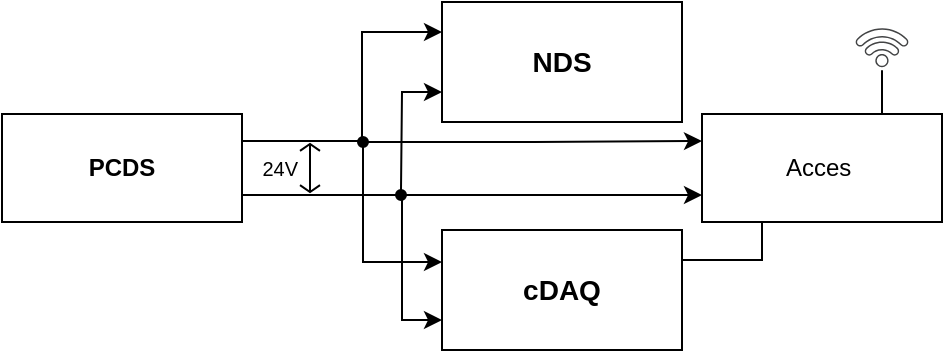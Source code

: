 <mxfile version="20.6.2" type="github">
  <diagram id="OHAgsnlhURnVh-o_5aFd" name="Page-1">
    <mxGraphModel dx="731" dy="356" grid="1" gridSize="10" guides="1" tooltips="1" connect="1" arrows="1" fold="1" page="1" pageScale="1" pageWidth="1169" pageHeight="827" math="0" shadow="0">
      <root>
        <mxCell id="0" />
        <mxCell id="1" parent="0" />
        <mxCell id="W_sDVHE6St3SvDxYg9yA-22" style="edgeStyle=elbowEdgeStyle;rounded=0;orthogonalLoop=1;jettySize=auto;html=1;exitX=1;exitY=0.25;exitDx=0;exitDy=0;endArrow=classic;endFill=1;entryX=0;entryY=0.25;entryDx=0;entryDy=0;" edge="1" parent="1" source="W_sDVHE6St3SvDxYg9yA-23" target="W_sDVHE6St3SvDxYg9yA-26">
          <mxGeometry relative="1" as="geometry">
            <mxPoint x="350" y="311.059" as="targetPoint" />
            <Array as="points">
              <mxPoint x="340" y="290" />
            </Array>
          </mxGeometry>
        </mxCell>
        <mxCell id="W_sDVHE6St3SvDxYg9yA-23" value="&lt;b&gt;PCDS&lt;/b&gt;" style="rounded=0;whiteSpace=wrap;html=1;" vertex="1" parent="1">
          <mxGeometry x="160" y="296" width="120" height="54" as="geometry" />
        </mxCell>
        <mxCell id="W_sDVHE6St3SvDxYg9yA-24" style="edgeStyle=orthogonalEdgeStyle;rounded=0;orthogonalLoop=1;jettySize=auto;html=1;exitX=0;exitY=0.75;exitDx=0;exitDy=0;endArrow=none;endFill=0;startArrow=classic;startFill=1;" edge="1" parent="1" source="W_sDVHE6St3SvDxYg9yA-25">
          <mxGeometry relative="1" as="geometry">
            <mxPoint x="360" y="336" as="targetPoint" />
            <mxPoint x="380" y="395" as="sourcePoint" />
          </mxGeometry>
        </mxCell>
        <mxCell id="W_sDVHE6St3SvDxYg9yA-44" style="edgeStyle=orthogonalEdgeStyle;rounded=0;orthogonalLoop=1;jettySize=auto;html=1;exitX=1;exitY=0.25;exitDx=0;exitDy=0;entryX=0.25;entryY=1;entryDx=0;entryDy=0;endArrow=none;endFill=0;strokeColor=#000000;" edge="1" parent="1" source="W_sDVHE6St3SvDxYg9yA-25" target="W_sDVHE6St3SvDxYg9yA-40">
          <mxGeometry relative="1" as="geometry">
            <Array as="points">
              <mxPoint x="540" y="369" />
            </Array>
          </mxGeometry>
        </mxCell>
        <mxCell id="W_sDVHE6St3SvDxYg9yA-25" value="&lt;span style=&quot;font-size: 14px;&quot;&gt;&lt;b&gt;cDAQ&lt;/b&gt;&lt;/span&gt;" style="rounded=0;whiteSpace=wrap;html=1;" vertex="1" parent="1">
          <mxGeometry x="380" y="354" width="120" height="60" as="geometry" />
        </mxCell>
        <mxCell id="W_sDVHE6St3SvDxYg9yA-26" value="&lt;b&gt;&lt;font style=&quot;font-size: 14px;&quot;&gt;NDS&lt;/font&gt;&lt;/b&gt;" style="rounded=0;whiteSpace=wrap;html=1;" vertex="1" parent="1">
          <mxGeometry x="380" y="240" width="120" height="60" as="geometry" />
        </mxCell>
        <mxCell id="W_sDVHE6St3SvDxYg9yA-31" style="edgeStyle=elbowEdgeStyle;rounded=0;orthogonalLoop=1;jettySize=auto;html=1;exitX=0.5;exitY=0;exitDx=0;exitDy=0;endArrow=classic;endFill=1;entryX=0;entryY=0.75;entryDx=0;entryDy=0;startArrow=none;" edge="1" parent="1" target="W_sDVHE6St3SvDxYg9yA-26">
          <mxGeometry relative="1" as="geometry">
            <mxPoint x="380" y="295" as="targetPoint" />
            <mxPoint x="359.5" y="334" as="sourcePoint" />
            <Array as="points">
              <mxPoint x="360" y="320" />
            </Array>
          </mxGeometry>
        </mxCell>
        <mxCell id="W_sDVHE6St3SvDxYg9yA-32" value="" style="edgeStyle=orthogonalEdgeStyle;rounded=0;orthogonalLoop=1;jettySize=auto;html=1;endArrow=none;endFill=0;startArrow=classic;startFill=1;entryX=0.5;entryY=1;entryDx=0;entryDy=0;" edge="1" parent="1">
          <mxGeometry relative="1" as="geometry">
            <mxPoint x="340.5" y="312.5" as="targetPoint" />
            <mxPoint x="380" y="370" as="sourcePoint" />
            <Array as="points">
              <mxPoint x="370" y="370" />
              <mxPoint x="370" y="370" />
              <mxPoint x="340" y="370" />
            </Array>
          </mxGeometry>
        </mxCell>
        <mxCell id="W_sDVHE6St3SvDxYg9yA-33" value="" style="edgeStyle=elbowEdgeStyle;rounded=0;orthogonalLoop=1;jettySize=auto;html=1;exitX=1;exitY=0.75;exitDx=0;exitDy=0;endArrow=none;endFill=1;entryX=0;entryY=0.5;entryDx=0;entryDy=0;" edge="1" parent="1" target="W_sDVHE6St3SvDxYg9yA-35" source="W_sDVHE6St3SvDxYg9yA-23">
          <mxGeometry relative="1" as="geometry">
            <mxPoint x="356.257" y="335.937" as="targetPoint" />
            <mxPoint x="310" y="336.0" as="sourcePoint" />
            <Array as="points" />
          </mxGeometry>
        </mxCell>
        <mxCell id="W_sDVHE6St3SvDxYg9yA-34" value="" style="ellipse;whiteSpace=wrap;html=1;fillColor=#000000;aspect=fixed;" vertex="1" parent="1">
          <mxGeometry x="338" y="307.5" width="5" height="5" as="geometry" />
        </mxCell>
        <mxCell id="W_sDVHE6St3SvDxYg9yA-35" value="" style="ellipse;whiteSpace=wrap;html=1;fillColor=#000000;aspect=fixed;" vertex="1" parent="1">
          <mxGeometry x="357" y="334" width="5" height="5" as="geometry" />
        </mxCell>
        <mxCell id="W_sDVHE6St3SvDxYg9yA-18" value="24V" style="labelPosition=left;align=right;shape=mxgraph.electrical.signal_sources.voltage;shadow=0;dashed=0;strokeWidth=1;fontSize=10;html=1;direction=west;flipV=0;flipH=1;verticalLabelPosition=middle;verticalAlign=middle;" vertex="1" parent="1">
          <mxGeometry x="309" y="311" width="10" height="24" as="geometry" />
        </mxCell>
        <mxCell id="W_sDVHE6St3SvDxYg9yA-42" style="edgeStyle=orthogonalEdgeStyle;rounded=0;orthogonalLoop=1;jettySize=auto;html=1;exitX=1;exitY=0.5;exitDx=0;exitDy=0;entryX=0;entryY=0.25;entryDx=0;entryDy=0;" edge="1" parent="1" source="W_sDVHE6St3SvDxYg9yA-34" target="W_sDVHE6St3SvDxYg9yA-40">
          <mxGeometry relative="1" as="geometry" />
        </mxCell>
        <mxCell id="W_sDVHE6St3SvDxYg9yA-43" style="edgeStyle=orthogonalEdgeStyle;rounded=0;orthogonalLoop=1;jettySize=auto;html=1;exitX=1;exitY=0.5;exitDx=0;exitDy=0;entryX=0;entryY=0.75;entryDx=0;entryDy=0;" edge="1" parent="1" source="W_sDVHE6St3SvDxYg9yA-35" target="W_sDVHE6St3SvDxYg9yA-40">
          <mxGeometry relative="1" as="geometry" />
        </mxCell>
        <mxCell id="W_sDVHE6St3SvDxYg9yA-46" style="edgeStyle=orthogonalEdgeStyle;rounded=0;orthogonalLoop=1;jettySize=auto;html=1;exitX=0.75;exitY=0;exitDx=0;exitDy=0;strokeColor=#000000;endArrow=none;endFill=0;" edge="1" parent="1" source="W_sDVHE6St3SvDxYg9yA-40" target="W_sDVHE6St3SvDxYg9yA-45">
          <mxGeometry relative="1" as="geometry" />
        </mxCell>
        <mxCell id="W_sDVHE6St3SvDxYg9yA-40" value="Acces&amp;nbsp;" style="rounded=0;whiteSpace=wrap;html=1;" vertex="1" parent="1">
          <mxGeometry x="510" y="296" width="120" height="54" as="geometry" />
        </mxCell>
        <mxCell id="W_sDVHE6St3SvDxYg9yA-45" value="" style="sketch=0;pointerEvents=1;shadow=0;dashed=0;html=1;strokeColor=none;fillColor=#434445;aspect=fixed;labelPosition=center;verticalLabelPosition=bottom;verticalAlign=top;align=center;outlineConnect=0;shape=mxgraph.vvd.wi_fi;rotation=315;" vertex="1" parent="1">
          <mxGeometry x="590" y="250" width="20" height="20" as="geometry" />
        </mxCell>
      </root>
    </mxGraphModel>
  </diagram>
</mxfile>
